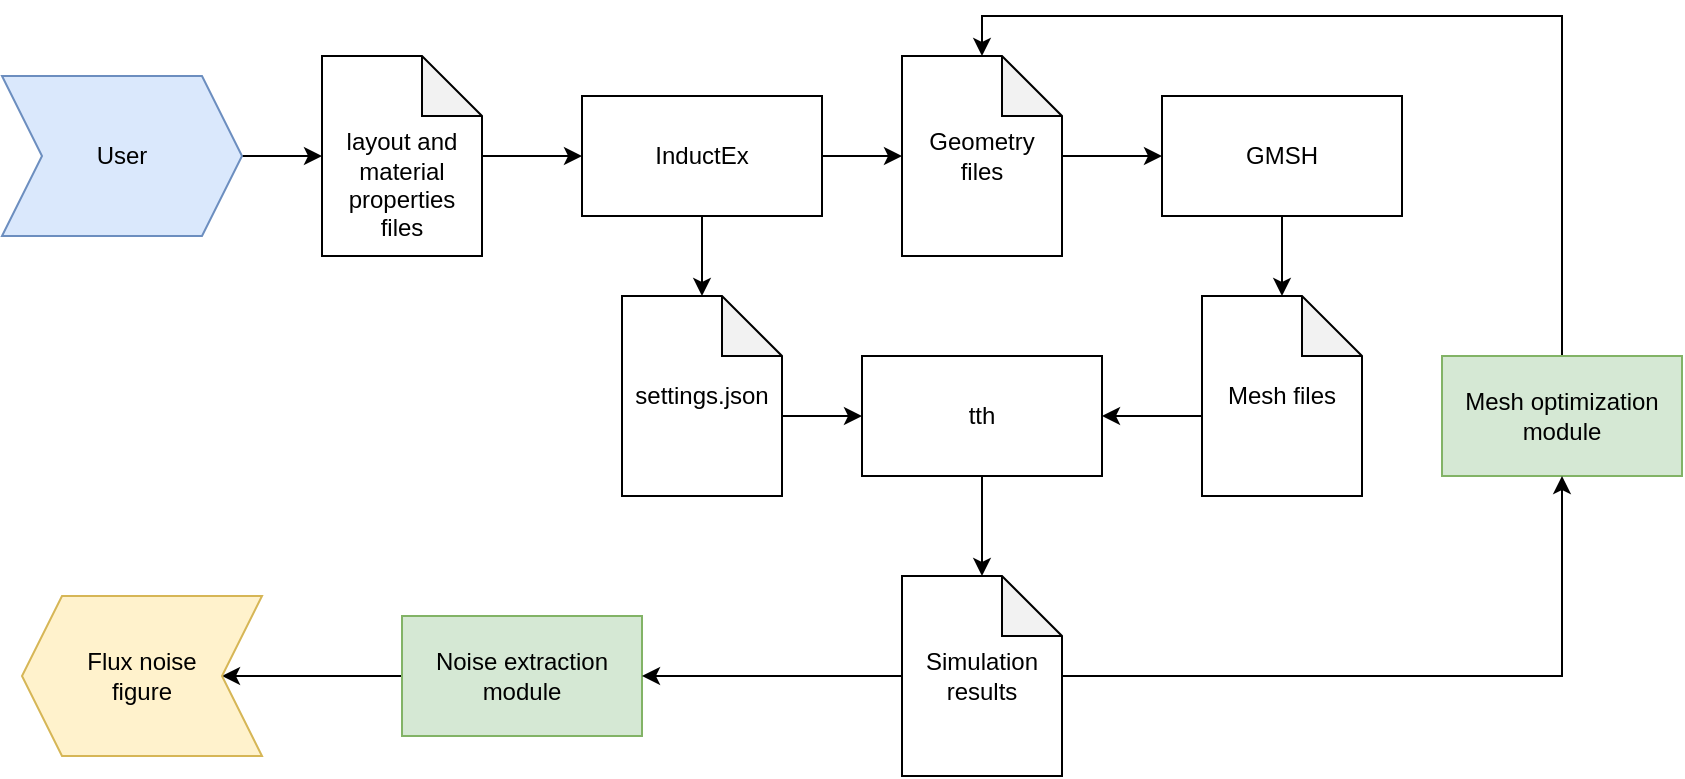 <mxfile version="21.6.8" type="device">
  <diagram name="Page-1" id="1FWboETSPp_uuaOHy17W">
    <mxGraphModel dx="1129" dy="809" grid="1" gridSize="10" guides="1" tooltips="1" connect="1" arrows="1" fold="1" page="1" pageScale="1" pageWidth="850" pageHeight="1100" math="0" shadow="0">
      <root>
        <mxCell id="0" />
        <mxCell id="1" parent="0" />
        <mxCell id="z8pXc0BTlU1Hq_xrIk9_-36" value="" style="edgeStyle=orthogonalEdgeStyle;rounded=0;orthogonalLoop=1;jettySize=auto;html=1;" parent="1" source="z8pXc0BTlU1Hq_xrIk9_-3" target="z8pXc0BTlU1Hq_xrIk9_-25" edge="1">
          <mxGeometry relative="1" as="geometry">
            <Array as="points">
              <mxPoint x="740" y="300" />
              <mxPoint x="740" y="300" />
            </Array>
          </mxGeometry>
        </mxCell>
        <mxCell id="z8pXc0BTlU1Hq_xrIk9_-3" value="GMSH" style="rounded=0;whiteSpace=wrap;html=1;" parent="1" vertex="1">
          <mxGeometry x="680" y="120" width="120" height="60" as="geometry" />
        </mxCell>
        <mxCell id="z8pXc0BTlU1Hq_xrIk9_-34" value="" style="edgeStyle=orthogonalEdgeStyle;rounded=0;orthogonalLoop=1;jettySize=auto;html=1;" parent="1" source="z8pXc0BTlU1Hq_xrIk9_-4" target="z8pXc0BTlU1Hq_xrIk9_-18" edge="1">
          <mxGeometry relative="1" as="geometry" />
        </mxCell>
        <mxCell id="z8pXc0BTlU1Hq_xrIk9_-54" value="" style="edgeStyle=orthogonalEdgeStyle;rounded=0;orthogonalLoop=1;jettySize=auto;html=1;" parent="1" source="z8pXc0BTlU1Hq_xrIk9_-4" target="z8pXc0BTlU1Hq_xrIk9_-23" edge="1">
          <mxGeometry relative="1" as="geometry" />
        </mxCell>
        <mxCell id="z8pXc0BTlU1Hq_xrIk9_-4" value="InductEx" style="whiteSpace=wrap;html=1;" parent="1" vertex="1">
          <mxGeometry x="390" y="120" width="120" height="60" as="geometry" />
        </mxCell>
        <mxCell id="z8pXc0BTlU1Hq_xrIk9_-32" value="" style="edgeStyle=orthogonalEdgeStyle;rounded=0;orthogonalLoop=1;jettySize=auto;html=1;" parent="1" source="z8pXc0BTlU1Hq_xrIk9_-5" target="z8pXc0BTlU1Hq_xrIk9_-29" edge="1">
          <mxGeometry relative="1" as="geometry" />
        </mxCell>
        <mxCell id="z8pXc0BTlU1Hq_xrIk9_-5" value="tth" style="rounded=0;whiteSpace=wrap;html=1;" parent="1" vertex="1">
          <mxGeometry x="530" y="250" width="120" height="60" as="geometry" />
        </mxCell>
        <mxCell id="z8pXc0BTlU1Hq_xrIk9_-53" style="edgeStyle=orthogonalEdgeStyle;rounded=0;orthogonalLoop=1;jettySize=auto;html=1;exitX=0;exitY=0.5;exitDx=0;exitDy=0;entryX=0;entryY=0.5;entryDx=0;entryDy=0;" parent="1" source="z8pXc0BTlU1Hq_xrIk9_-6" target="z8pXc0BTlU1Hq_xrIk9_-51" edge="1">
          <mxGeometry relative="1" as="geometry" />
        </mxCell>
        <mxCell id="z8pXc0BTlU1Hq_xrIk9_-6" value="Noise extraction module" style="rounded=0;whiteSpace=wrap;html=1;fillColor=#d5e8d4;strokeColor=#82b366;" parent="1" vertex="1">
          <mxGeometry x="300" y="380" width="120" height="60" as="geometry" />
        </mxCell>
        <mxCell id="z8pXc0BTlU1Hq_xrIk9_-44" style="edgeStyle=orthogonalEdgeStyle;rounded=0;orthogonalLoop=1;jettySize=auto;html=1;entryX=0.5;entryY=0;entryDx=0;entryDy=0;entryPerimeter=0;" parent="1" source="z8pXc0BTlU1Hq_xrIk9_-8" target="z8pXc0BTlU1Hq_xrIk9_-18" edge="1">
          <mxGeometry relative="1" as="geometry">
            <mxPoint x="900" y="170" as="targetPoint" />
            <Array as="points">
              <mxPoint x="880" y="80" />
              <mxPoint x="590" y="80" />
            </Array>
          </mxGeometry>
        </mxCell>
        <mxCell id="z8pXc0BTlU1Hq_xrIk9_-8" value="Mesh optimization module" style="rounded=0;whiteSpace=wrap;html=1;fillColor=#d5e8d4;strokeColor=#82b366;" parent="1" vertex="1">
          <mxGeometry x="820" y="250" width="120" height="60" as="geometry" />
        </mxCell>
        <mxCell id="z8pXc0BTlU1Hq_xrIk9_-16" style="edgeStyle=orthogonalEdgeStyle;rounded=0;orthogonalLoop=1;jettySize=auto;html=1;exitX=1;exitY=0.5;exitDx=0;exitDy=0;entryX=0;entryY=0.5;entryDx=0;entryDy=0;entryPerimeter=0;" parent="1" source="z8pXc0BTlU1Hq_xrIk9_-12" target="z8pXc0BTlU1Hq_xrIk9_-15" edge="1">
          <mxGeometry relative="1" as="geometry" />
        </mxCell>
        <mxCell id="z8pXc0BTlU1Hq_xrIk9_-12" value="User" style="shape=step;perimeter=stepPerimeter;whiteSpace=wrap;html=1;fixedSize=1;fillColor=#dae8fc;strokeColor=#6c8ebf;" parent="1" vertex="1">
          <mxGeometry x="100" y="110" width="120" height="80" as="geometry" />
        </mxCell>
        <mxCell id="z8pXc0BTlU1Hq_xrIk9_-61" value="" style="edgeStyle=orthogonalEdgeStyle;rounded=0;orthogonalLoop=1;jettySize=auto;html=1;" parent="1" source="z8pXc0BTlU1Hq_xrIk9_-15" target="z8pXc0BTlU1Hq_xrIk9_-4" edge="1">
          <mxGeometry relative="1" as="geometry" />
        </mxCell>
        <mxCell id="z8pXc0BTlU1Hq_xrIk9_-15" value="&lt;div&gt;&lt;br&gt;&lt;/div&gt;&lt;div&gt;&lt;br&gt;&lt;/div&gt;&lt;div&gt;layout and material properties files&lt;/div&gt;" style="shape=note;whiteSpace=wrap;html=1;backgroundOutline=1;darkOpacity=0.05;" parent="1" vertex="1">
          <mxGeometry x="260" y="100" width="80" height="100" as="geometry" />
        </mxCell>
        <mxCell id="z8pXc0BTlU1Hq_xrIk9_-35" value="" style="edgeStyle=orthogonalEdgeStyle;rounded=0;orthogonalLoop=1;jettySize=auto;html=1;" parent="1" source="z8pXc0BTlU1Hq_xrIk9_-18" target="z8pXc0BTlU1Hq_xrIk9_-3" edge="1">
          <mxGeometry relative="1" as="geometry" />
        </mxCell>
        <mxCell id="z8pXc0BTlU1Hq_xrIk9_-18" value="&lt;div&gt;Geometry &lt;br&gt;&lt;/div&gt;&lt;div&gt;files&lt;br&gt;&lt;/div&gt;" style="shape=note;whiteSpace=wrap;html=1;backgroundOutline=1;darkOpacity=0.05;" parent="1" vertex="1">
          <mxGeometry x="550" y="100" width="80" height="100" as="geometry" />
        </mxCell>
        <mxCell id="z8pXc0BTlU1Hq_xrIk9_-38" value="" style="edgeStyle=orthogonalEdgeStyle;rounded=0;orthogonalLoop=1;jettySize=auto;html=1;" parent="1" source="z8pXc0BTlU1Hq_xrIk9_-23" target="z8pXc0BTlU1Hq_xrIk9_-5" edge="1">
          <mxGeometry relative="1" as="geometry">
            <Array as="points">
              <mxPoint x="510" y="280" />
              <mxPoint x="510" y="280" />
            </Array>
          </mxGeometry>
        </mxCell>
        <mxCell id="z8pXc0BTlU1Hq_xrIk9_-23" value="settings.json" style="shape=note;whiteSpace=wrap;html=1;backgroundOutline=1;darkOpacity=0.05;" parent="1" vertex="1">
          <mxGeometry x="410" y="220" width="80" height="100" as="geometry" />
        </mxCell>
        <mxCell id="z8pXc0BTlU1Hq_xrIk9_-37" value="" style="edgeStyle=orthogonalEdgeStyle;rounded=0;orthogonalLoop=1;jettySize=auto;html=1;" parent="1" source="z8pXc0BTlU1Hq_xrIk9_-25" target="z8pXc0BTlU1Hq_xrIk9_-5" edge="1">
          <mxGeometry relative="1" as="geometry">
            <Array as="points">
              <mxPoint x="670" y="280" />
              <mxPoint x="670" y="280" />
            </Array>
          </mxGeometry>
        </mxCell>
        <mxCell id="z8pXc0BTlU1Hq_xrIk9_-25" value="Mesh files" style="shape=note;whiteSpace=wrap;html=1;backgroundOutline=1;darkOpacity=0.05;" parent="1" vertex="1">
          <mxGeometry x="700" y="220" width="80" height="100" as="geometry" />
        </mxCell>
        <mxCell id="z8pXc0BTlU1Hq_xrIk9_-43" style="edgeStyle=orthogonalEdgeStyle;rounded=0;orthogonalLoop=1;jettySize=auto;html=1;entryX=0.5;entryY=1;entryDx=0;entryDy=0;" parent="1" source="z8pXc0BTlU1Hq_xrIk9_-29" target="z8pXc0BTlU1Hq_xrIk9_-8" edge="1">
          <mxGeometry relative="1" as="geometry" />
        </mxCell>
        <mxCell id="z8pXc0BTlU1Hq_xrIk9_-50" style="edgeStyle=orthogonalEdgeStyle;rounded=0;orthogonalLoop=1;jettySize=auto;html=1;" parent="1" source="z8pXc0BTlU1Hq_xrIk9_-29" target="z8pXc0BTlU1Hq_xrIk9_-6" edge="1">
          <mxGeometry relative="1" as="geometry" />
        </mxCell>
        <mxCell id="z8pXc0BTlU1Hq_xrIk9_-29" value="Simulation results" style="shape=note;whiteSpace=wrap;html=1;backgroundOutline=1;darkOpacity=0.05;" parent="1" vertex="1">
          <mxGeometry x="550" y="360" width="80" height="100" as="geometry" />
        </mxCell>
        <mxCell id="z8pXc0BTlU1Hq_xrIk9_-51" value="" style="shape=step;perimeter=stepPerimeter;whiteSpace=wrap;html=1;fixedSize=1;rotation=-180;fillColor=#fff2cc;strokeColor=#d6b656;" parent="1" vertex="1">
          <mxGeometry x="110" y="370" width="120" height="80" as="geometry" />
        </mxCell>
        <mxCell id="z8pXc0BTlU1Hq_xrIk9_-52" value="&lt;div&gt;Flux noise &lt;br&gt;&lt;/div&gt;&lt;div&gt;figure&lt;br&gt;&lt;/div&gt;" style="text;html=1;strokeColor=none;fillColor=none;align=center;verticalAlign=middle;whiteSpace=wrap;rounded=0;" parent="1" vertex="1">
          <mxGeometry x="140" y="395" width="60" height="30" as="geometry" />
        </mxCell>
      </root>
    </mxGraphModel>
  </diagram>
</mxfile>
